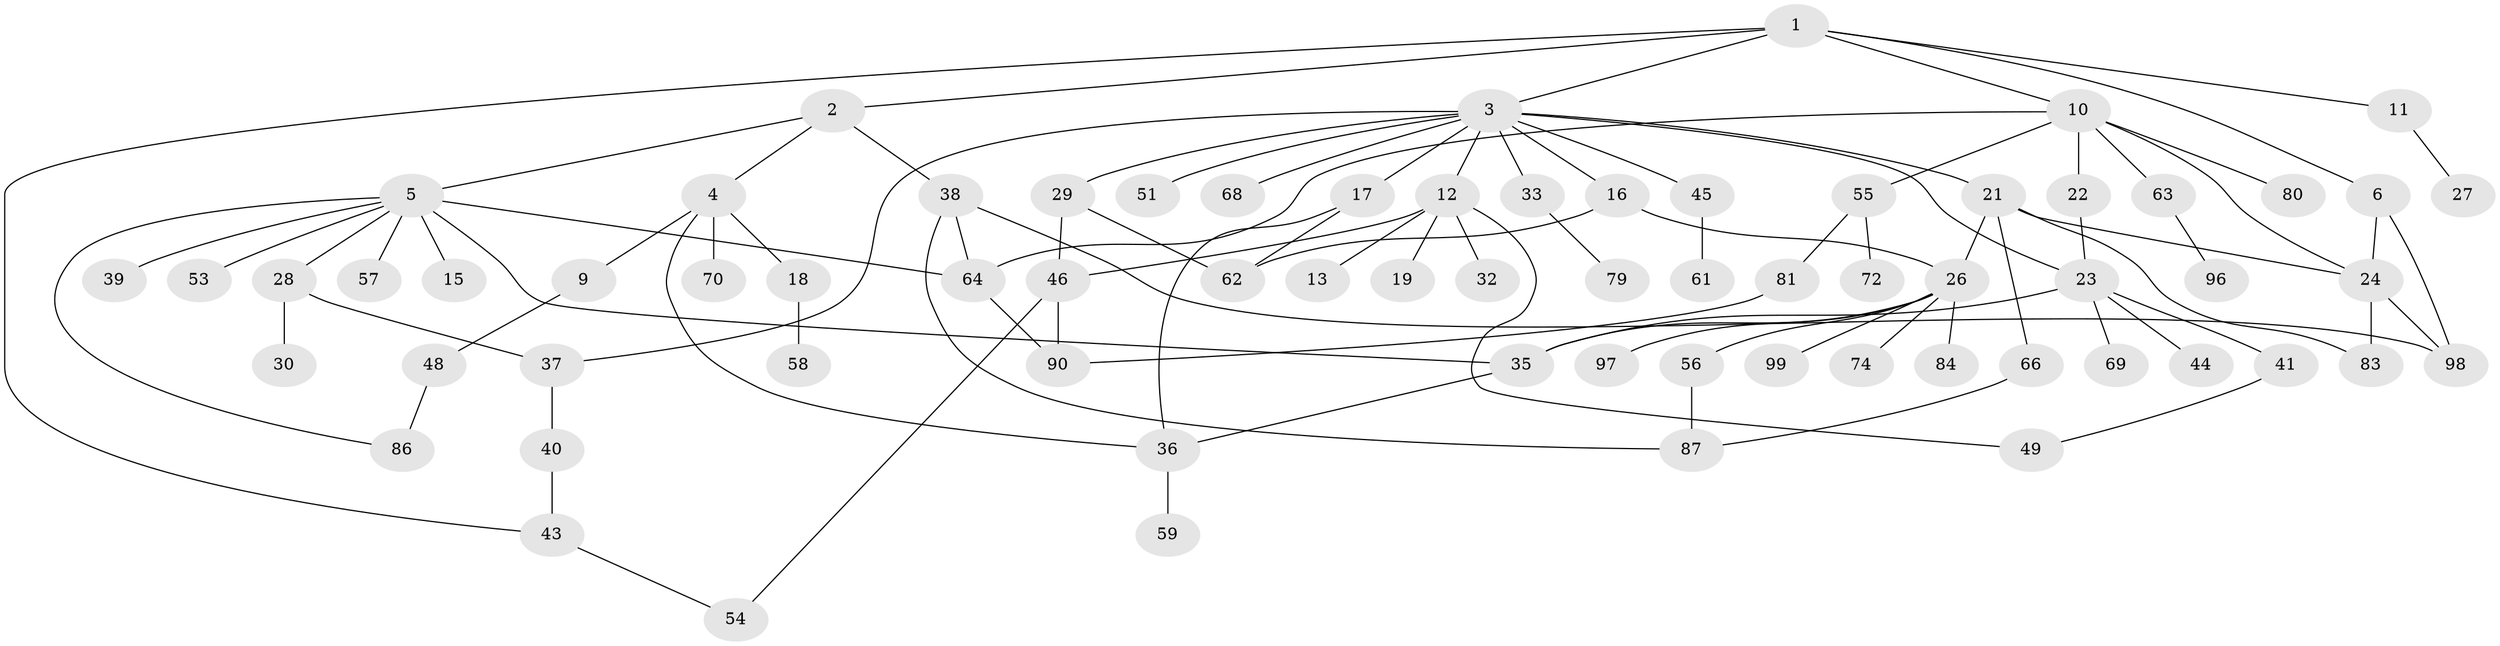 // original degree distribution, {7: 0.02, 4: 0.09, 8: 0.01, 6: 0.05, 3: 0.21, 2: 0.25, 1: 0.34, 5: 0.03}
// Generated by graph-tools (version 1.1) at 2025/54/02/21/25 11:54:43]
// undirected, 70 vertices, 94 edges
graph export_dot {
graph [start="1"]
  node [color=gray90,style=filled];
  1 [super="+71"];
  2;
  3 [super="+14"];
  4 [super="+8"];
  5 [super="+7"];
  6 [super="+25"];
  9;
  10 [super="+20"];
  11;
  12 [super="+34"];
  13;
  15 [super="+50"];
  16 [super="+89"];
  17 [super="+75"];
  18 [super="+77"];
  19;
  21;
  22;
  23 [super="+65"];
  24 [super="+60"];
  26 [super="+31"];
  27;
  28;
  29;
  30;
  32 [super="+85"];
  33 [super="+47"];
  35 [super="+52"];
  36 [super="+42"];
  37;
  38 [super="+91"];
  39;
  40;
  41 [super="+100"];
  43 [super="+94"];
  44;
  45;
  46 [super="+73"];
  48 [super="+95"];
  49;
  51;
  53;
  54;
  55 [super="+76"];
  56 [super="+78"];
  57;
  58;
  59;
  61 [super="+92"];
  62 [super="+93"];
  63 [super="+67"];
  64 [super="+82"];
  66;
  68;
  69;
  70;
  72;
  74;
  79;
  80;
  81;
  83 [super="+88"];
  84;
  86;
  87;
  90;
  96;
  97;
  98;
  99;
  1 -- 2;
  1 -- 3;
  1 -- 6;
  1 -- 10;
  1 -- 11;
  1 -- 43;
  2 -- 4;
  2 -- 5;
  2 -- 38;
  3 -- 12;
  3 -- 17;
  3 -- 23;
  3 -- 29;
  3 -- 45;
  3 -- 51;
  3 -- 16;
  3 -- 33;
  3 -- 68;
  3 -- 37;
  3 -- 21;
  4 -- 9;
  4 -- 18;
  4 -- 70;
  4 -- 36;
  5 -- 39;
  5 -- 53;
  5 -- 57;
  5 -- 35;
  5 -- 86;
  5 -- 28;
  5 -- 15 [weight=2];
  5 -- 64;
  6 -- 98;
  6 -- 24;
  9 -- 48;
  10 -- 22;
  10 -- 64;
  10 -- 80;
  10 -- 55;
  10 -- 63;
  10 -- 24;
  11 -- 27;
  12 -- 13;
  12 -- 19;
  12 -- 32;
  12 -- 46;
  12 -- 49;
  16 -- 26;
  16 -- 62;
  17 -- 36;
  17 -- 62;
  18 -- 58;
  21 -- 24;
  21 -- 26;
  21 -- 66;
  21 -- 83;
  22 -- 23;
  23 -- 41;
  23 -- 44;
  23 -- 69;
  23 -- 35;
  24 -- 98;
  24 -- 83;
  26 -- 99;
  26 -- 35;
  26 -- 97;
  26 -- 84;
  26 -- 74;
  26 -- 56;
  28 -- 30;
  28 -- 37;
  29 -- 62;
  29 -- 46;
  33 -- 79;
  35 -- 36;
  36 -- 59;
  37 -- 40;
  38 -- 98;
  38 -- 87;
  38 -- 64;
  40 -- 43;
  41 -- 49;
  43 -- 54;
  45 -- 61;
  46 -- 54;
  46 -- 90;
  48 -- 86;
  55 -- 72;
  55 -- 81;
  56 -- 87;
  63 -- 96;
  64 -- 90;
  66 -- 87;
  81 -- 90;
}
